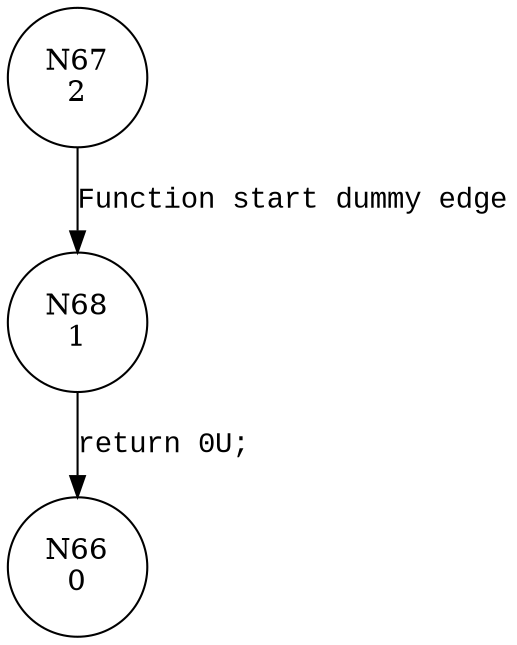 digraph __get_FPSCR {
67 [shape="circle" label="N67\n2"]
68 [shape="circle" label="N68\n1"]
66 [shape="circle" label="N66\n0"]
67 -> 68 [label="Function start dummy edge" fontname="Courier New"]
68 -> 66 [label="return 0U;" fontname="Courier New"]
}